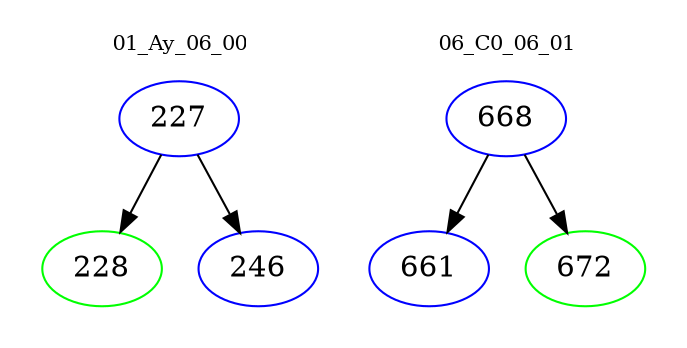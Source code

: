 digraph{
subgraph cluster_0 {
color = white
label = "01_Ay_06_00";
fontsize=10;
T0_227 [label="227", color="blue"]
T0_227 -> T0_228 [color="black"]
T0_228 [label="228", color="green"]
T0_227 -> T0_246 [color="black"]
T0_246 [label="246", color="blue"]
}
subgraph cluster_1 {
color = white
label = "06_C0_06_01";
fontsize=10;
T1_668 [label="668", color="blue"]
T1_668 -> T1_661 [color="black"]
T1_661 [label="661", color="blue"]
T1_668 -> T1_672 [color="black"]
T1_672 [label="672", color="green"]
}
}

